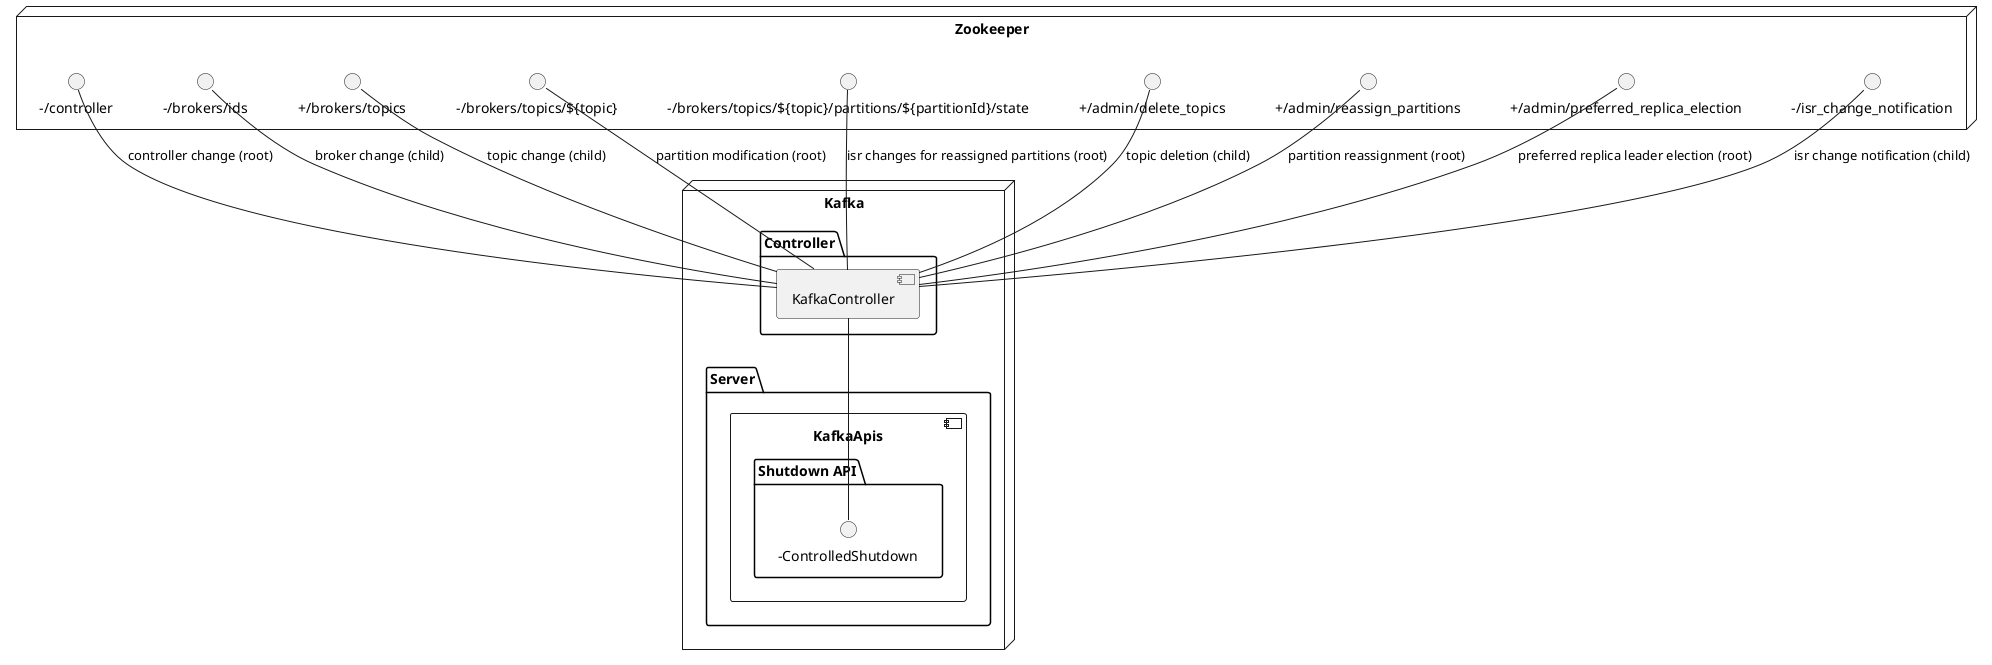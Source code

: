 @startuml
skinparam componentStyle uml2

node Zookeeper {
    () "-/controller" as zk_controller

    () "-/brokers/ids" as zk_broker_ids
    () "+/brokers/topics" as zk_broker_topics
    () "-/brokers/topics/${topic}" as zk_broker_topic
    () "-/brokers/topics/${topic}/partitions/${partitionId}/state" as zk_broker_topic_partition_leader_and_isr

    () "+/admin/delete_topics" as zk_admin_delete_topics
    () "+/admin/reassign_partitions" as zk_admin_reassign_partitions
    () "+/admin/preferred_replica_election" as zk_admin_preferred_replica_leader_election

    () "-/isr_change_notification" as zk_isr_change_notification
}

node Kafka {
    package Server {
        component KafkaApis {
            package "Shutdown API" {
                () "-ControlledShutdown" as kafkaapis_controlled_shutdown
            }
        }
    }

    package Controller {
        zk_controller -- [KafkaController] : controller change (root)

        zk_broker_ids -- [KafkaController] : broker change (child)
        zk_broker_topics -- [KafkaController] : topic change (child)
        zk_broker_topic -- [KafkaController] : partition modification (root)
        zk_broker_topic_partition_leader_and_isr -- [KafkaController] : isr changes for reassigned partitions (root)

        zk_admin_delete_topics -- [KafkaController] : topic deletion (child)
        zk_admin_reassign_partitions -- [KafkaController] : partition reassignment (root)
        zk_admin_preferred_replica_leader_election -- [KafkaController] : preferred replica leader election (root)

        zk_isr_change_notification -- [KafkaController] : isr change notification (child)

        [KafkaController] -- kafkaapis_controlled_shutdown
    }
}

@enduml